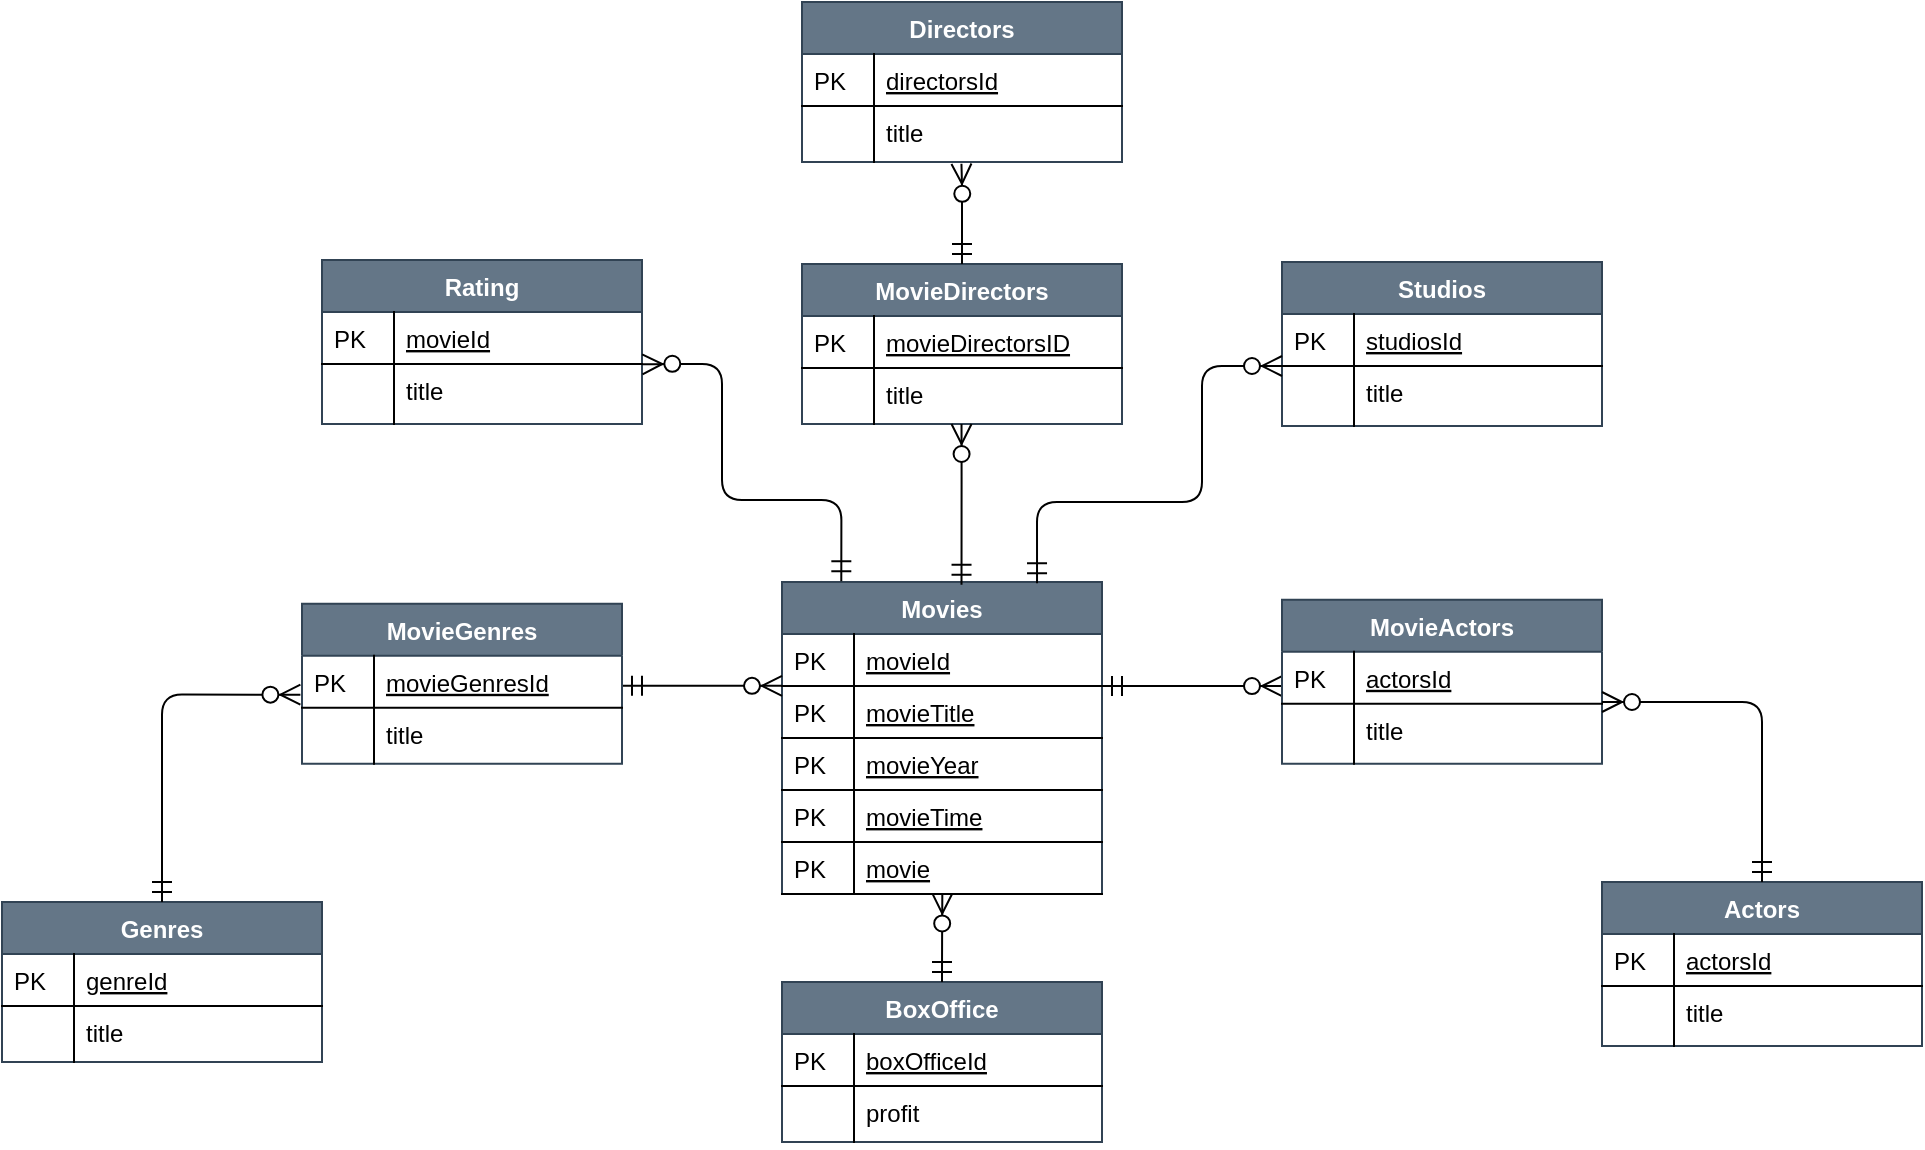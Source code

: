 <mxfile version="12.5.5" type="github"><diagram id="C5RBs43oDa-KdzZeNtuy" name="Page-1"><mxGraphModel dx="1185" dy="662" grid="1" gridSize="10" guides="1" tooltips="1" connect="1" arrows="1" fold="1" page="1" pageScale="1" pageWidth="1600" pageHeight="1200" math="0" shadow="0"><root><mxCell id="WIyWlLk6GJQsqaUBKTNV-0"/><mxCell id="WIyWlLk6GJQsqaUBKTNV-1" parent="WIyWlLk6GJQsqaUBKTNV-0"/><mxCell id="zkfFHV4jXpPFQw0GAbJ--51" value="Movies" style="swimlane;fontStyle=1;childLayout=stackLayout;horizontal=1;startSize=26;horizontalStack=0;resizeParent=1;resizeLast=0;collapsible=1;marginBottom=0;rounded=0;shadow=0;strokeWidth=1;fillColor=#647687;strokeColor=#314354;fontColor=#ffffff;" parent="WIyWlLk6GJQsqaUBKTNV-1" vertex="1"><mxGeometry x="830" y="550" width="160" height="156" as="geometry"><mxRectangle x="20" y="80" width="160" height="26" as="alternateBounds"/></mxGeometry></mxCell><mxCell id="zkfFHV4jXpPFQw0GAbJ--52" value="movieId" style="shape=partialRectangle;top=0;left=0;right=0;bottom=1;align=left;verticalAlign=top;fillColor=none;spacingLeft=40;spacingRight=4;overflow=hidden;rotatable=0;points=[[0,0.5],[1,0.5]];portConstraint=eastwest;dropTarget=0;rounded=0;shadow=0;strokeWidth=1;fontStyle=4" parent="zkfFHV4jXpPFQw0GAbJ--51" vertex="1"><mxGeometry y="26" width="160" height="26" as="geometry"/></mxCell><mxCell id="zkfFHV4jXpPFQw0GAbJ--53" value="PK" style="shape=partialRectangle;top=0;left=0;bottom=0;fillColor=none;align=left;verticalAlign=top;spacingLeft=4;spacingRight=4;overflow=hidden;rotatable=0;points=[];portConstraint=eastwest;part=1;" parent="zkfFHV4jXpPFQw0GAbJ--52" vertex="1" connectable="0"><mxGeometry width="36" height="26" as="geometry"/></mxCell><mxCell id="UjIw9KQWLmSmiXN5XHWD-70" value="movieTitle" style="shape=partialRectangle;top=0;left=0;right=0;bottom=1;align=left;verticalAlign=top;fillColor=none;spacingLeft=40;spacingRight=4;overflow=hidden;rotatable=0;points=[[0,0.5],[1,0.5]];portConstraint=eastwest;dropTarget=0;rounded=0;shadow=0;strokeWidth=1;fontStyle=4" vertex="1" parent="zkfFHV4jXpPFQw0GAbJ--51"><mxGeometry y="52" width="160" height="26" as="geometry"/></mxCell><mxCell id="UjIw9KQWLmSmiXN5XHWD-71" value="PK" style="shape=partialRectangle;top=0;left=0;bottom=0;fillColor=none;align=left;verticalAlign=top;spacingLeft=4;spacingRight=4;overflow=hidden;rotatable=0;points=[];portConstraint=eastwest;part=1;" vertex="1" connectable="0" parent="UjIw9KQWLmSmiXN5XHWD-70"><mxGeometry width="36" height="26" as="geometry"/></mxCell><mxCell id="UjIw9KQWLmSmiXN5XHWD-72" value="movieYear" style="shape=partialRectangle;top=0;left=0;right=0;bottom=1;align=left;verticalAlign=top;fillColor=none;spacingLeft=40;spacingRight=4;overflow=hidden;rotatable=0;points=[[0,0.5],[1,0.5]];portConstraint=eastwest;dropTarget=0;rounded=0;shadow=0;strokeWidth=1;fontStyle=4" vertex="1" parent="zkfFHV4jXpPFQw0GAbJ--51"><mxGeometry y="78" width="160" height="26" as="geometry"/></mxCell><mxCell id="UjIw9KQWLmSmiXN5XHWD-73" value="PK" style="shape=partialRectangle;top=0;left=0;bottom=0;fillColor=none;align=left;verticalAlign=top;spacingLeft=4;spacingRight=4;overflow=hidden;rotatable=0;points=[];portConstraint=eastwest;part=1;" vertex="1" connectable="0" parent="UjIw9KQWLmSmiXN5XHWD-72"><mxGeometry width="36" height="26" as="geometry"/></mxCell><mxCell id="UjIw9KQWLmSmiXN5XHWD-74" value="movieTime" style="shape=partialRectangle;top=0;left=0;right=0;bottom=1;align=left;verticalAlign=top;fillColor=none;spacingLeft=40;spacingRight=4;overflow=hidden;rotatable=0;points=[[0,0.5],[1,0.5]];portConstraint=eastwest;dropTarget=0;rounded=0;shadow=0;strokeWidth=1;fontStyle=4" vertex="1" parent="zkfFHV4jXpPFQw0GAbJ--51"><mxGeometry y="104" width="160" height="26" as="geometry"/></mxCell><mxCell id="UjIw9KQWLmSmiXN5XHWD-75" value="PK" style="shape=partialRectangle;top=0;left=0;bottom=0;fillColor=none;align=left;verticalAlign=top;spacingLeft=4;spacingRight=4;overflow=hidden;rotatable=0;points=[];portConstraint=eastwest;part=1;" vertex="1" connectable="0" parent="UjIw9KQWLmSmiXN5XHWD-74"><mxGeometry width="36" height="26" as="geometry"/></mxCell><mxCell id="UjIw9KQWLmSmiXN5XHWD-80" value="movie" style="shape=partialRectangle;top=0;left=0;right=0;bottom=1;align=left;verticalAlign=top;fillColor=none;spacingLeft=40;spacingRight=4;overflow=hidden;rotatable=0;points=[[0,0.5],[1,0.5]];portConstraint=eastwest;dropTarget=0;rounded=0;shadow=0;strokeWidth=1;fontStyle=4" vertex="1" parent="zkfFHV4jXpPFQw0GAbJ--51"><mxGeometry y="130" width="160" height="26" as="geometry"/></mxCell><mxCell id="UjIw9KQWLmSmiXN5XHWD-81" value="PK" style="shape=partialRectangle;top=0;left=0;bottom=0;fillColor=none;align=left;verticalAlign=top;spacingLeft=4;spacingRight=4;overflow=hidden;rotatable=0;points=[];portConstraint=eastwest;part=1;" vertex="1" connectable="0" parent="UjIw9KQWLmSmiXN5XHWD-80"><mxGeometry width="36" height="26" as="geometry"/></mxCell><mxCell id="zkfFHV4jXpPFQw0GAbJ--56" value="MovieDirectors" style="swimlane;fontStyle=1;childLayout=stackLayout;horizontal=1;startSize=26;horizontalStack=0;resizeParent=1;resizeLast=0;collapsible=1;marginBottom=0;rounded=0;shadow=0;strokeWidth=1;fillColor=#647687;strokeColor=#314354;fontColor=#ffffff;" parent="WIyWlLk6GJQsqaUBKTNV-1" vertex="1"><mxGeometry x="840" y="391" width="160" height="80" as="geometry"><mxRectangle x="320" y="80" width="160" height="26" as="alternateBounds"/></mxGeometry></mxCell><mxCell id="zkfFHV4jXpPFQw0GAbJ--57" value="movieDirectorsID" style="shape=partialRectangle;top=0;left=0;right=0;bottom=1;align=left;verticalAlign=top;fillColor=none;spacingLeft=40;spacingRight=4;overflow=hidden;rotatable=0;points=[[0,0.5],[1,0.5]];portConstraint=eastwest;dropTarget=0;rounded=0;shadow=0;strokeWidth=1;fontStyle=4" parent="zkfFHV4jXpPFQw0GAbJ--56" vertex="1"><mxGeometry y="26" width="160" height="26" as="geometry"/></mxCell><mxCell id="zkfFHV4jXpPFQw0GAbJ--58" value="PK" style="shape=partialRectangle;top=0;left=0;bottom=0;fillColor=none;align=left;verticalAlign=top;spacingLeft=4;spacingRight=4;overflow=hidden;rotatable=0;points=[];portConstraint=eastwest;part=1;" parent="zkfFHV4jXpPFQw0GAbJ--57" vertex="1" connectable="0"><mxGeometry width="36" height="26" as="geometry"/></mxCell><mxCell id="zkfFHV4jXpPFQw0GAbJ--59" value="title" style="shape=partialRectangle;top=0;left=0;right=0;bottom=0;align=left;verticalAlign=top;fillColor=none;spacingLeft=40;spacingRight=4;overflow=hidden;rotatable=0;points=[[0,0.5],[1,0.5]];portConstraint=eastwest;dropTarget=0;rounded=0;shadow=0;strokeWidth=1;" parent="zkfFHV4jXpPFQw0GAbJ--56" vertex="1"><mxGeometry y="52" width="160" height="28" as="geometry"/></mxCell><mxCell id="zkfFHV4jXpPFQw0GAbJ--60" value="" style="shape=partialRectangle;top=0;left=0;bottom=0;fillColor=none;align=left;verticalAlign=top;spacingLeft=4;spacingRight=4;overflow=hidden;rotatable=0;points=[];portConstraint=eastwest;part=1;" parent="zkfFHV4jXpPFQw0GAbJ--59" vertex="1" connectable="0"><mxGeometry width="36" height="28" as="geometry"/></mxCell><mxCell id="zkfFHV4jXpPFQw0GAbJ--64" value="BoxOffice" style="swimlane;fontStyle=1;childLayout=stackLayout;horizontal=1;startSize=26;horizontalStack=0;resizeParent=1;resizeLast=0;collapsible=1;marginBottom=0;rounded=0;shadow=0;strokeWidth=1;fillColor=#647687;strokeColor=#314354;fontColor=#ffffff;" parent="WIyWlLk6GJQsqaUBKTNV-1" vertex="1"><mxGeometry x="830" y="750" width="160" height="80" as="geometry"><mxRectangle x="260" y="270" width="160" height="26" as="alternateBounds"/></mxGeometry></mxCell><mxCell id="zkfFHV4jXpPFQw0GAbJ--65" value="boxOfficeId" style="shape=partialRectangle;top=0;left=0;right=0;bottom=1;align=left;verticalAlign=top;fillColor=none;spacingLeft=40;spacingRight=4;overflow=hidden;rotatable=0;points=[[0,0.5],[1,0.5]];portConstraint=eastwest;dropTarget=0;rounded=0;shadow=0;strokeWidth=1;fontStyle=4" parent="zkfFHV4jXpPFQw0GAbJ--64" vertex="1"><mxGeometry y="26" width="160" height="26" as="geometry"/></mxCell><mxCell id="zkfFHV4jXpPFQw0GAbJ--66" value="PK" style="shape=partialRectangle;top=0;left=0;bottom=0;fillColor=none;align=left;verticalAlign=top;spacingLeft=4;spacingRight=4;overflow=hidden;rotatable=0;points=[];portConstraint=eastwest;part=1;" parent="zkfFHV4jXpPFQw0GAbJ--65" vertex="1" connectable="0"><mxGeometry width="36" height="26" as="geometry"/></mxCell><mxCell id="zkfFHV4jXpPFQw0GAbJ--67" value="profit" style="shape=partialRectangle;top=0;left=0;right=0;bottom=0;align=left;verticalAlign=top;fillColor=none;spacingLeft=40;spacingRight=4;overflow=hidden;rotatable=0;points=[[0,0.5],[1,0.5]];portConstraint=eastwest;dropTarget=0;rounded=0;shadow=0;strokeWidth=1;" parent="zkfFHV4jXpPFQw0GAbJ--64" vertex="1"><mxGeometry y="52" width="160" height="28" as="geometry"/></mxCell><mxCell id="zkfFHV4jXpPFQw0GAbJ--68" value="" style="shape=partialRectangle;top=0;left=0;bottom=0;fillColor=none;align=left;verticalAlign=top;spacingLeft=4;spacingRight=4;overflow=hidden;rotatable=0;points=[];portConstraint=eastwest;part=1;" parent="zkfFHV4jXpPFQw0GAbJ--67" vertex="1" connectable="0"><mxGeometry width="36" height="28" as="geometry"/></mxCell><mxCell id="UjIw9KQWLmSmiXN5XHWD-0" value="Genres" style="swimlane;fontStyle=1;childLayout=stackLayout;horizontal=1;startSize=26;horizontalStack=0;resizeParent=1;resizeLast=0;collapsible=1;marginBottom=0;rounded=0;shadow=0;strokeWidth=1;fillColor=#647687;strokeColor=#314354;fontColor=#ffffff;" vertex="1" parent="WIyWlLk6GJQsqaUBKTNV-1"><mxGeometry x="440" y="710" width="160" height="80" as="geometry"><mxRectangle x="260" y="270" width="160" height="26" as="alternateBounds"/></mxGeometry></mxCell><mxCell id="UjIw9KQWLmSmiXN5XHWD-1" value="genreId" style="shape=partialRectangle;top=0;left=0;right=0;bottom=1;align=left;verticalAlign=top;fillColor=none;spacingLeft=40;spacingRight=4;overflow=hidden;rotatable=0;points=[[0,0.5],[1,0.5]];portConstraint=eastwest;dropTarget=0;rounded=0;shadow=0;strokeWidth=1;fontStyle=4" vertex="1" parent="UjIw9KQWLmSmiXN5XHWD-0"><mxGeometry y="26" width="160" height="26" as="geometry"/></mxCell><mxCell id="UjIw9KQWLmSmiXN5XHWD-2" value="PK" style="shape=partialRectangle;top=0;left=0;bottom=0;fillColor=none;align=left;verticalAlign=top;spacingLeft=4;spacingRight=4;overflow=hidden;rotatable=0;points=[];portConstraint=eastwest;part=1;" vertex="1" connectable="0" parent="UjIw9KQWLmSmiXN5XHWD-1"><mxGeometry width="36" height="26" as="geometry"/></mxCell><mxCell id="UjIw9KQWLmSmiXN5XHWD-3" value="title" style="shape=partialRectangle;top=0;left=0;right=0;bottom=0;align=left;verticalAlign=top;fillColor=none;spacingLeft=40;spacingRight=4;overflow=hidden;rotatable=0;points=[[0,0.5],[1,0.5]];portConstraint=eastwest;dropTarget=0;rounded=0;shadow=0;strokeWidth=1;" vertex="1" parent="UjIw9KQWLmSmiXN5XHWD-0"><mxGeometry y="52" width="160" height="28" as="geometry"/></mxCell><mxCell id="UjIw9KQWLmSmiXN5XHWD-4" value="" style="shape=partialRectangle;top=0;left=0;bottom=0;fillColor=none;align=left;verticalAlign=top;spacingLeft=4;spacingRight=4;overflow=hidden;rotatable=0;points=[];portConstraint=eastwest;part=1;" vertex="1" connectable="0" parent="UjIw9KQWLmSmiXN5XHWD-3"><mxGeometry width="36" height="28" as="geometry"/></mxCell><mxCell id="UjIw9KQWLmSmiXN5XHWD-7" value="Studios" style="swimlane;fontStyle=1;childLayout=stackLayout;horizontal=1;startSize=26;horizontalStack=0;resizeParent=1;resizeLast=0;collapsible=1;marginBottom=0;rounded=0;shadow=0;strokeWidth=1;fillColor=#647687;strokeColor=#314354;fontColor=#ffffff;" vertex="1" parent="WIyWlLk6GJQsqaUBKTNV-1"><mxGeometry x="1080" y="390" width="160" height="82" as="geometry"><mxRectangle x="260" y="80" width="160" height="26" as="alternateBounds"/></mxGeometry></mxCell><mxCell id="UjIw9KQWLmSmiXN5XHWD-8" value="studiosId" style="shape=partialRectangle;top=0;left=0;right=0;bottom=1;align=left;verticalAlign=top;fillColor=none;spacingLeft=40;spacingRight=4;overflow=hidden;rotatable=0;points=[[0,0.5],[1,0.5]];portConstraint=eastwest;dropTarget=0;rounded=0;shadow=0;strokeWidth=1;fontStyle=4" vertex="1" parent="UjIw9KQWLmSmiXN5XHWD-7"><mxGeometry y="26" width="160" height="26" as="geometry"/></mxCell><mxCell id="UjIw9KQWLmSmiXN5XHWD-9" value="PK" style="shape=partialRectangle;top=0;left=0;bottom=0;fillColor=none;align=left;verticalAlign=top;spacingLeft=4;spacingRight=4;overflow=hidden;rotatable=0;points=[];portConstraint=eastwest;part=1;" vertex="1" connectable="0" parent="UjIw9KQWLmSmiXN5XHWD-8"><mxGeometry width="36" height="26" as="geometry"/></mxCell><mxCell id="UjIw9KQWLmSmiXN5XHWD-10" value="title" style="shape=partialRectangle;top=0;left=0;right=0;bottom=0;align=left;verticalAlign=top;fillColor=none;spacingLeft=40;spacingRight=4;overflow=hidden;rotatable=0;points=[[0,0.5],[1,0.5]];portConstraint=eastwest;dropTarget=0;rounded=0;shadow=0;strokeWidth=1;" vertex="1" parent="UjIw9KQWLmSmiXN5XHWD-7"><mxGeometry y="52" width="160" height="30" as="geometry"/></mxCell><mxCell id="UjIw9KQWLmSmiXN5XHWD-11" value="" style="shape=partialRectangle;top=0;left=0;bottom=0;fillColor=none;align=left;verticalAlign=top;spacingLeft=4;spacingRight=4;overflow=hidden;rotatable=0;points=[];portConstraint=eastwest;part=1;" vertex="1" connectable="0" parent="UjIw9KQWLmSmiXN5XHWD-10"><mxGeometry width="36" height="30" as="geometry"/></mxCell><mxCell id="UjIw9KQWLmSmiXN5XHWD-14" value="Actors" style="swimlane;fontStyle=1;childLayout=stackLayout;horizontal=1;startSize=26;horizontalStack=0;resizeParent=1;resizeLast=0;collapsible=1;marginBottom=0;rounded=0;shadow=0;strokeWidth=1;fillColor=#647687;strokeColor=#314354;fontColor=#ffffff;" vertex="1" parent="WIyWlLk6GJQsqaUBKTNV-1"><mxGeometry x="1240" y="700" width="160" height="82" as="geometry"><mxRectangle x="260" y="80" width="160" height="26" as="alternateBounds"/></mxGeometry></mxCell><mxCell id="UjIw9KQWLmSmiXN5XHWD-15" value="actorsId" style="shape=partialRectangle;top=0;left=0;right=0;bottom=1;align=left;verticalAlign=top;fillColor=none;spacingLeft=40;spacingRight=4;overflow=hidden;rotatable=0;points=[[0,0.5],[1,0.5]];portConstraint=eastwest;dropTarget=0;rounded=0;shadow=0;strokeWidth=1;fontStyle=4" vertex="1" parent="UjIw9KQWLmSmiXN5XHWD-14"><mxGeometry y="26" width="160" height="26" as="geometry"/></mxCell><mxCell id="UjIw9KQWLmSmiXN5XHWD-16" value="PK" style="shape=partialRectangle;top=0;left=0;bottom=0;fillColor=none;align=left;verticalAlign=top;spacingLeft=4;spacingRight=4;overflow=hidden;rotatable=0;points=[];portConstraint=eastwest;part=1;" vertex="1" connectable="0" parent="UjIw9KQWLmSmiXN5XHWD-15"><mxGeometry width="36" height="26" as="geometry"/></mxCell><mxCell id="UjIw9KQWLmSmiXN5XHWD-19" value="title" style="shape=partialRectangle;top=0;left=0;right=0;bottom=0;align=left;verticalAlign=top;fillColor=none;spacingLeft=40;spacingRight=4;overflow=hidden;rotatable=0;points=[[0,0.5],[1,0.5]];portConstraint=eastwest;dropTarget=0;rounded=0;shadow=0;strokeWidth=1;" vertex="1" parent="UjIw9KQWLmSmiXN5XHWD-14"><mxGeometry y="52" width="160" height="30" as="geometry"/></mxCell><mxCell id="UjIw9KQWLmSmiXN5XHWD-20" value="" style="shape=partialRectangle;top=0;left=0;bottom=0;fillColor=none;align=left;verticalAlign=top;spacingLeft=4;spacingRight=4;overflow=hidden;rotatable=0;points=[];portConstraint=eastwest;part=1;" vertex="1" connectable="0" parent="UjIw9KQWLmSmiXN5XHWD-19"><mxGeometry width="36" height="30" as="geometry"/></mxCell><mxCell id="UjIw9KQWLmSmiXN5XHWD-22" value="" style="edgeStyle=orthogonalEdgeStyle;endArrow=ERzeroToMany;startArrow=ERmandOne;shadow=0;strokeWidth=1;endSize=8;startSize=8;exitX=0.797;exitY=0.004;exitDx=0;exitDy=0;exitPerimeter=0;" edge="1" parent="WIyWlLk6GJQsqaUBKTNV-1" source="zkfFHV4jXpPFQw0GAbJ--51"><mxGeometry width="100" height="100" relative="1" as="geometry"><mxPoint x="990" y="441.66" as="sourcePoint"/><mxPoint x="1080" y="442" as="targetPoint"/><Array as="points"><mxPoint x="958" y="510"/><mxPoint x="1040" y="510"/><mxPoint x="1040" y="442"/></Array></mxGeometry></mxCell><mxCell id="UjIw9KQWLmSmiXN5XHWD-25" value="" style="edgeStyle=orthogonalEdgeStyle;endArrow=ERzeroToMany;startArrow=ERmandOne;shadow=0;strokeWidth=1;endSize=8;startSize=8;" edge="1" parent="WIyWlLk6GJQsqaUBKTNV-1"><mxGeometry width="100" height="100" relative="1" as="geometry"><mxPoint x="750" y="601.93" as="sourcePoint"/><mxPoint x="830" y="601.93" as="targetPoint"/><Array as="points"><mxPoint x="790" y="601.94"/><mxPoint x="790" y="601.94"/></Array></mxGeometry></mxCell><mxCell id="UjIw9KQWLmSmiXN5XHWD-26" value="" style="edgeStyle=orthogonalEdgeStyle;endArrow=ERzeroToMany;startArrow=ERmandOne;shadow=0;strokeWidth=1;endSize=8;startSize=8;" edge="1" parent="WIyWlLk6GJQsqaUBKTNV-1" source="UjIw9KQWLmSmiXN5XHWD-70"><mxGeometry width="100" height="100" relative="1" as="geometry"><mxPoint x="990" y="679.667" as="sourcePoint"/><mxPoint x="1080" y="602.01" as="targetPoint"/><Array as="points"><mxPoint x="1010" y="602"/><mxPoint x="1010" y="602"/></Array></mxGeometry></mxCell><mxCell id="UjIw9KQWLmSmiXN5XHWD-47" value="" style="edgeStyle=orthogonalEdgeStyle;endArrow=ERzeroToMany;startArrow=ERmandOne;shadow=0;strokeWidth=1;endSize=8;startSize=8;entryX=0.49;entryY=0.988;entryDx=0;entryDy=0;entryPerimeter=0;" edge="1" parent="WIyWlLk6GJQsqaUBKTNV-1"><mxGeometry width="100" height="100" relative="1" as="geometry"><mxPoint x="919.759" y="551.41" as="sourcePoint"/><mxPoint x="919.759" y="471.002" as="targetPoint"/><Array as="points"><mxPoint x="919.39" y="491.41"/><mxPoint x="919.39" y="491.41"/></Array></mxGeometry></mxCell><mxCell id="UjIw9KQWLmSmiXN5XHWD-48" value="" style="edgeStyle=orthogonalEdgeStyle;endArrow=ERzeroToMany;startArrow=ERmandOne;shadow=0;strokeWidth=1;endSize=8;startSize=8;entryX=0.501;entryY=0.989;entryDx=0;entryDy=0;entryPerimeter=0;" edge="1" parent="WIyWlLk6GJQsqaUBKTNV-1" target="UjIw9KQWLmSmiXN5XHWD-80"><mxGeometry width="100" height="100" relative="1" as="geometry"><mxPoint x="910" y="750" as="sourcePoint"/><mxPoint x="910" y="710" as="targetPoint"/><Array as="points"><mxPoint x="910" y="740"/></Array></mxGeometry></mxCell><mxCell id="UjIw9KQWLmSmiXN5XHWD-50" value="MovieActors" style="swimlane;fontStyle=1;childLayout=stackLayout;horizontal=1;startSize=26;horizontalStack=0;resizeParent=1;resizeLast=0;collapsible=1;marginBottom=0;rounded=0;shadow=0;strokeWidth=1;fillColor=#647687;strokeColor=#314354;fontColor=#ffffff;" vertex="1" parent="WIyWlLk6GJQsqaUBKTNV-1"><mxGeometry x="1080" y="558.9" width="160" height="82" as="geometry"><mxRectangle x="260" y="80" width="160" height="26" as="alternateBounds"/></mxGeometry></mxCell><mxCell id="UjIw9KQWLmSmiXN5XHWD-51" value="actorsId" style="shape=partialRectangle;top=0;left=0;right=0;bottom=1;align=left;verticalAlign=top;fillColor=none;spacingLeft=40;spacingRight=4;overflow=hidden;rotatable=0;points=[[0,0.5],[1,0.5]];portConstraint=eastwest;dropTarget=0;rounded=0;shadow=0;strokeWidth=1;fontStyle=4" vertex="1" parent="UjIw9KQWLmSmiXN5XHWD-50"><mxGeometry y="26" width="160" height="26" as="geometry"/></mxCell><mxCell id="UjIw9KQWLmSmiXN5XHWD-52" value="PK" style="shape=partialRectangle;top=0;left=0;bottom=0;fillColor=none;align=left;verticalAlign=top;spacingLeft=4;spacingRight=4;overflow=hidden;rotatable=0;points=[];portConstraint=eastwest;part=1;" vertex="1" connectable="0" parent="UjIw9KQWLmSmiXN5XHWD-51"><mxGeometry width="36" height="26" as="geometry"/></mxCell><mxCell id="UjIw9KQWLmSmiXN5XHWD-53" value="title" style="shape=partialRectangle;top=0;left=0;right=0;bottom=0;align=left;verticalAlign=top;fillColor=none;spacingLeft=40;spacingRight=4;overflow=hidden;rotatable=0;points=[[0,0.5],[1,0.5]];portConstraint=eastwest;dropTarget=0;rounded=0;shadow=0;strokeWidth=1;" vertex="1" parent="UjIw9KQWLmSmiXN5XHWD-50"><mxGeometry y="52" width="160" height="30" as="geometry"/></mxCell><mxCell id="UjIw9KQWLmSmiXN5XHWD-54" value="" style="shape=partialRectangle;top=0;left=0;bottom=0;fillColor=none;align=left;verticalAlign=top;spacingLeft=4;spacingRight=4;overflow=hidden;rotatable=0;points=[];portConstraint=eastwest;part=1;" vertex="1" connectable="0" parent="UjIw9KQWLmSmiXN5XHWD-53"><mxGeometry width="36" height="30" as="geometry"/></mxCell><mxCell id="UjIw9KQWLmSmiXN5XHWD-55" value="" style="edgeStyle=orthogonalEdgeStyle;endArrow=ERzeroToMany;startArrow=ERmandOne;shadow=0;strokeWidth=1;endSize=8;startSize=8;exitX=0.5;exitY=0;exitDx=0;exitDy=0;" edge="1" parent="WIyWlLk6GJQsqaUBKTNV-1" source="UjIw9KQWLmSmiXN5XHWD-14"><mxGeometry width="100" height="100" relative="1" as="geometry"><mxPoint x="1117.591" y="717.931" as="sourcePoint"/><mxPoint x="1240" y="610" as="targetPoint"/><Array as="points"><mxPoint x="1320" y="678"/><mxPoint x="1320" y="678"/><mxPoint x="1320" y="610"/></Array></mxGeometry></mxCell><mxCell id="UjIw9KQWLmSmiXN5XHWD-56" value="MovieGenres" style="swimlane;fontStyle=1;childLayout=stackLayout;horizontal=1;startSize=26;horizontalStack=0;resizeParent=1;resizeLast=0;collapsible=1;marginBottom=0;rounded=0;shadow=0;strokeWidth=1;fillColor=#647687;strokeColor=#314354;fontColor=#ffffff;" vertex="1" parent="WIyWlLk6GJQsqaUBKTNV-1"><mxGeometry x="590" y="560.9" width="160" height="80" as="geometry"><mxRectangle x="260" y="270" width="160" height="26" as="alternateBounds"/></mxGeometry></mxCell><mxCell id="UjIw9KQWLmSmiXN5XHWD-57" value="movieGenresId" style="shape=partialRectangle;top=0;left=0;right=0;bottom=1;align=left;verticalAlign=top;fillColor=none;spacingLeft=40;spacingRight=4;overflow=hidden;rotatable=0;points=[[0,0.5],[1,0.5]];portConstraint=eastwest;dropTarget=0;rounded=0;shadow=0;strokeWidth=1;fontStyle=4" vertex="1" parent="UjIw9KQWLmSmiXN5XHWD-56"><mxGeometry y="26" width="160" height="26" as="geometry"/></mxCell><mxCell id="UjIw9KQWLmSmiXN5XHWD-58" value="PK" style="shape=partialRectangle;top=0;left=0;bottom=0;fillColor=none;align=left;verticalAlign=top;spacingLeft=4;spacingRight=4;overflow=hidden;rotatable=0;points=[];portConstraint=eastwest;part=1;" vertex="1" connectable="0" parent="UjIw9KQWLmSmiXN5XHWD-57"><mxGeometry width="36" height="26" as="geometry"/></mxCell><mxCell id="UjIw9KQWLmSmiXN5XHWD-59" value="title" style="shape=partialRectangle;top=0;left=0;right=0;bottom=0;align=left;verticalAlign=top;fillColor=none;spacingLeft=40;spacingRight=4;overflow=hidden;rotatable=0;points=[[0,0.5],[1,0.5]];portConstraint=eastwest;dropTarget=0;rounded=0;shadow=0;strokeWidth=1;" vertex="1" parent="UjIw9KQWLmSmiXN5XHWD-56"><mxGeometry y="52" width="160" height="28" as="geometry"/></mxCell><mxCell id="UjIw9KQWLmSmiXN5XHWD-60" value="" style="shape=partialRectangle;top=0;left=0;bottom=0;fillColor=none;align=left;verticalAlign=top;spacingLeft=4;spacingRight=4;overflow=hidden;rotatable=0;points=[];portConstraint=eastwest;part=1;" vertex="1" connectable="0" parent="UjIw9KQWLmSmiXN5XHWD-59"><mxGeometry width="36" height="28" as="geometry"/></mxCell><mxCell id="UjIw9KQWLmSmiXN5XHWD-61" value="" style="edgeStyle=orthogonalEdgeStyle;endArrow=ERzeroToMany;startArrow=ERmandOne;shadow=0;strokeWidth=1;endSize=8;startSize=8;exitX=0.5;exitY=0;exitDx=0;exitDy=0;entryX=-0.005;entryY=0.747;entryDx=0;entryDy=0;entryPerimeter=0;" edge="1" parent="WIyWlLk6GJQsqaUBKTNV-1" target="UjIw9KQWLmSmiXN5XHWD-57"><mxGeometry width="100" height="100" relative="1" as="geometry"><mxPoint x="520" y="709.997" as="sourcePoint"/><mxPoint x="440" y="619.997" as="targetPoint"/><Array as="points"><mxPoint x="520" y="606"/></Array></mxGeometry></mxCell><mxCell id="UjIw9KQWLmSmiXN5XHWD-64" value="Directors" style="swimlane;fontStyle=1;childLayout=stackLayout;horizontal=1;startSize=26;horizontalStack=0;resizeParent=1;resizeLast=0;collapsible=1;marginBottom=0;rounded=0;shadow=0;strokeWidth=1;fillColor=#647687;strokeColor=#314354;fontColor=#ffffff;" vertex="1" parent="WIyWlLk6GJQsqaUBKTNV-1"><mxGeometry x="840" y="260" width="160" height="80" as="geometry"><mxRectangle x="320" y="80" width="160" height="26" as="alternateBounds"/></mxGeometry></mxCell><mxCell id="UjIw9KQWLmSmiXN5XHWD-65" value="directorsId" style="shape=partialRectangle;top=0;left=0;right=0;bottom=1;align=left;verticalAlign=top;fillColor=none;spacingLeft=40;spacingRight=4;overflow=hidden;rotatable=0;points=[[0,0.5],[1,0.5]];portConstraint=eastwest;dropTarget=0;rounded=0;shadow=0;strokeWidth=1;fontStyle=4" vertex="1" parent="UjIw9KQWLmSmiXN5XHWD-64"><mxGeometry y="26" width="160" height="26" as="geometry"/></mxCell><mxCell id="UjIw9KQWLmSmiXN5XHWD-66" value="PK" style="shape=partialRectangle;top=0;left=0;bottom=0;fillColor=none;align=left;verticalAlign=top;spacingLeft=4;spacingRight=4;overflow=hidden;rotatable=0;points=[];portConstraint=eastwest;part=1;" vertex="1" connectable="0" parent="UjIw9KQWLmSmiXN5XHWD-65"><mxGeometry width="36" height="26" as="geometry"/></mxCell><mxCell id="UjIw9KQWLmSmiXN5XHWD-67" value="title" style="shape=partialRectangle;top=0;left=0;right=0;bottom=0;align=left;verticalAlign=top;fillColor=none;spacingLeft=40;spacingRight=4;overflow=hidden;rotatable=0;points=[[0,0.5],[1,0.5]];portConstraint=eastwest;dropTarget=0;rounded=0;shadow=0;strokeWidth=1;" vertex="1" parent="UjIw9KQWLmSmiXN5XHWD-64"><mxGeometry y="52" width="160" height="28" as="geometry"/></mxCell><mxCell id="UjIw9KQWLmSmiXN5XHWD-68" value="" style="shape=partialRectangle;top=0;left=0;bottom=0;fillColor=none;align=left;verticalAlign=top;spacingLeft=4;spacingRight=4;overflow=hidden;rotatable=0;points=[];portConstraint=eastwest;part=1;" vertex="1" connectable="0" parent="UjIw9KQWLmSmiXN5XHWD-67"><mxGeometry width="36" height="28" as="geometry"/></mxCell><mxCell id="UjIw9KQWLmSmiXN5XHWD-69" value="" style="edgeStyle=orthogonalEdgeStyle;endArrow=ERzeroToMany;startArrow=ERmandOne;shadow=0;strokeWidth=1;endSize=8;startSize=8;" edge="1" parent="WIyWlLk6GJQsqaUBKTNV-1"><mxGeometry width="100" height="100" relative="1" as="geometry"><mxPoint x="920" y="391" as="sourcePoint"/><mxPoint x="919.72" y="340.89" as="targetPoint"/><Array as="points"><mxPoint x="919.94" y="351.02"/><mxPoint x="919.94" y="351.02"/></Array></mxGeometry></mxCell><mxCell id="UjIw9KQWLmSmiXN5XHWD-82" value="Rating" style="swimlane;fontStyle=1;childLayout=stackLayout;horizontal=1;startSize=26;horizontalStack=0;resizeParent=1;resizeLast=0;collapsible=1;marginBottom=0;rounded=0;shadow=0;strokeWidth=1;fillColor=#647687;strokeColor=#314354;fontColor=#ffffff;" vertex="1" parent="WIyWlLk6GJQsqaUBKTNV-1"><mxGeometry x="600" y="389" width="160" height="82" as="geometry"><mxRectangle x="260" y="80" width="160" height="26" as="alternateBounds"/></mxGeometry></mxCell><mxCell id="UjIw9KQWLmSmiXN5XHWD-83" value="movieId" style="shape=partialRectangle;top=0;left=0;right=0;bottom=1;align=left;verticalAlign=top;fillColor=none;spacingLeft=40;spacingRight=4;overflow=hidden;rotatable=0;points=[[0,0.5],[1,0.5]];portConstraint=eastwest;dropTarget=0;rounded=0;shadow=0;strokeWidth=1;fontStyle=4" vertex="1" parent="UjIw9KQWLmSmiXN5XHWD-82"><mxGeometry y="26" width="160" height="26" as="geometry"/></mxCell><mxCell id="UjIw9KQWLmSmiXN5XHWD-84" value="PK" style="shape=partialRectangle;top=0;left=0;bottom=0;fillColor=none;align=left;verticalAlign=top;spacingLeft=4;spacingRight=4;overflow=hidden;rotatable=0;points=[];portConstraint=eastwest;part=1;" vertex="1" connectable="0" parent="UjIw9KQWLmSmiXN5XHWD-83"><mxGeometry width="36" height="26" as="geometry"/></mxCell><mxCell id="UjIw9KQWLmSmiXN5XHWD-85" value="title" style="shape=partialRectangle;top=0;left=0;right=0;bottom=0;align=left;verticalAlign=top;fillColor=none;spacingLeft=40;spacingRight=4;overflow=hidden;rotatable=0;points=[[0,0.5],[1,0.5]];portConstraint=eastwest;dropTarget=0;rounded=0;shadow=0;strokeWidth=1;" vertex="1" parent="UjIw9KQWLmSmiXN5XHWD-82"><mxGeometry y="52" width="160" height="30" as="geometry"/></mxCell><mxCell id="UjIw9KQWLmSmiXN5XHWD-86" value="" style="shape=partialRectangle;top=0;left=0;bottom=0;fillColor=none;align=left;verticalAlign=top;spacingLeft=4;spacingRight=4;overflow=hidden;rotatable=0;points=[];portConstraint=eastwest;part=1;" vertex="1" connectable="0" parent="UjIw9KQWLmSmiXN5XHWD-85"><mxGeometry width="36" height="30" as="geometry"/></mxCell><mxCell id="UjIw9KQWLmSmiXN5XHWD-87" value="" style="edgeStyle=orthogonalEdgeStyle;endArrow=ERzeroToMany;startArrow=ERmandOne;shadow=0;strokeWidth=1;endSize=8;startSize=8;exitX=0.797;exitY=0.004;exitDx=0;exitDy=0;exitPerimeter=0;entryX=1.001;entryY=0.006;entryDx=0;entryDy=0;entryPerimeter=0;" edge="1" parent="WIyWlLk6GJQsqaUBKTNV-1" target="UjIw9KQWLmSmiXN5XHWD-85"><mxGeometry width="100" height="100" relative="1" as="geometry"><mxPoint x="859.651" y="549.651" as="sourcePoint"/><mxPoint x="770" y="442" as="targetPoint"/><Array as="points"><mxPoint x="860" y="509"/><mxPoint x="800" y="509"/><mxPoint x="800" y="441"/><mxPoint x="770" y="441"/></Array></mxGeometry></mxCell></root></mxGraphModel></diagram></mxfile>